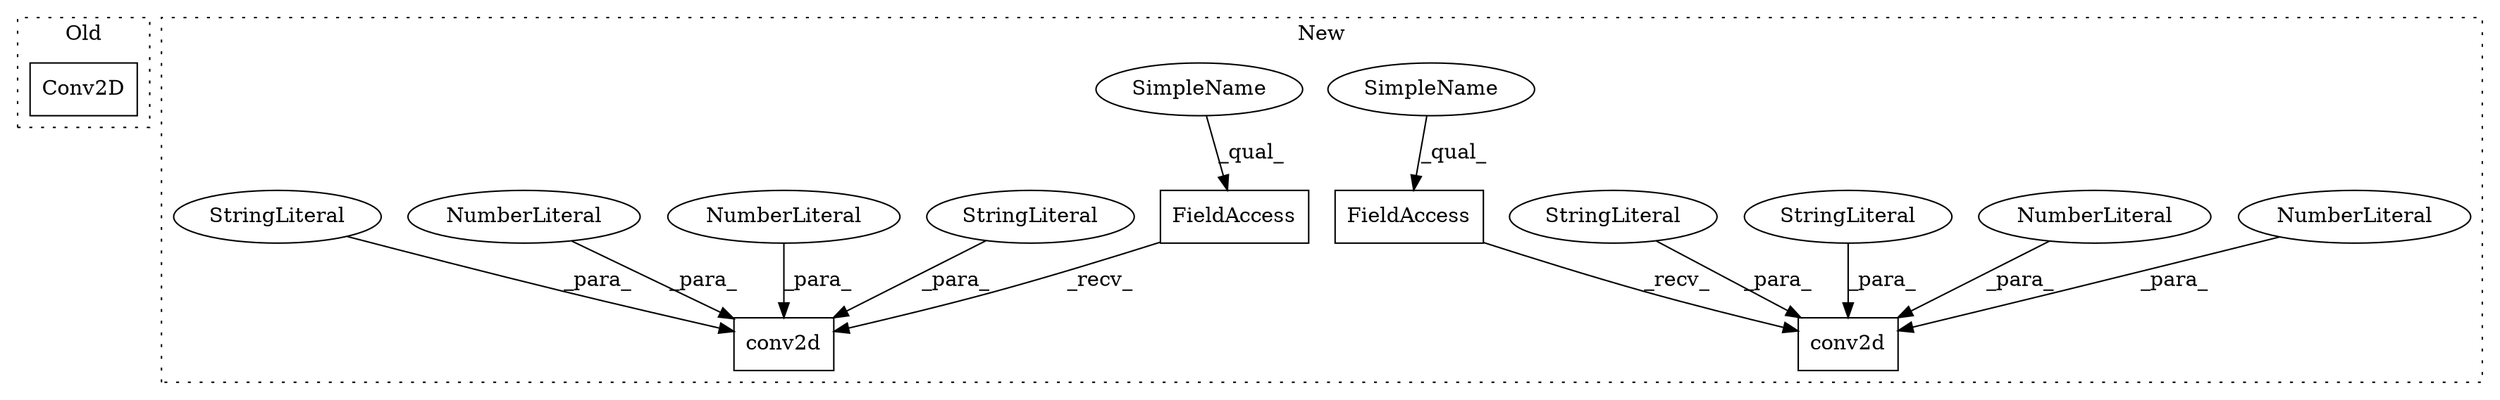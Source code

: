 digraph G {
subgraph cluster0 {
1 [label="Conv2D" a="32" s="3043,3055" l="7,1" shape="box"];
label = "Old";
style="dotted";
}
subgraph cluster1 {
2 [label="conv2d" a="32" s="2784,2817" l="7,1" shape="box"];
3 [label="NumberLiteral" a="34" s="2797" l="1" shape="ellipse"];
4 [label="NumberLiteral" a="34" s="2799" l="1" shape="ellipse"];
5 [label="FieldAccess" a="22" s="2772" l="11" shape="box"];
6 [label="FieldAccess" a="22" s="3058" l="11" shape="box"];
7 [label="conv2d" a="32" s="3070,3103" l="7,1" shape="box"];
8 [label="NumberLiteral" a="34" s="3085" l="1" shape="ellipse"];
9 [label="NumberLiteral" a="34" s="3083" l="1" shape="ellipse"];
10 [label="StringLiteral" a="45" s="2801" l="6" shape="ellipse"];
11 [label="StringLiteral" a="45" s="2808" l="9" shape="ellipse"];
12 [label="StringLiteral" a="45" s="3087" l="6" shape="ellipse"];
13 [label="StringLiteral" a="45" s="3094" l="9" shape="ellipse"];
14 [label="SimpleName" a="42" s="2772" l="4" shape="ellipse"];
15 [label="SimpleName" a="42" s="3058" l="4" shape="ellipse"];
label = "New";
style="dotted";
}
3 -> 2 [label="_para_"];
4 -> 2 [label="_para_"];
5 -> 2 [label="_recv_"];
6 -> 7 [label="_recv_"];
8 -> 7 [label="_para_"];
9 -> 7 [label="_para_"];
10 -> 2 [label="_para_"];
11 -> 2 [label="_para_"];
12 -> 7 [label="_para_"];
13 -> 7 [label="_para_"];
14 -> 5 [label="_qual_"];
15 -> 6 [label="_qual_"];
}